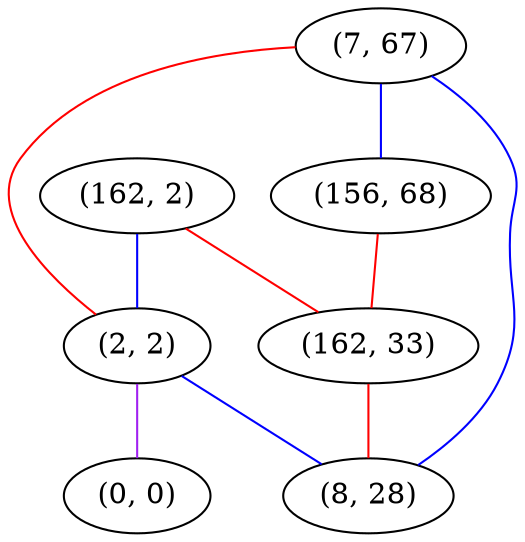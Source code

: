 graph "" {
"(7, 67)";
"(156, 68)";
"(162, 2)";
"(2, 2)";
"(162, 33)";
"(0, 0)";
"(8, 28)";
"(7, 67)" -- "(156, 68)"  [color=blue, key=0, weight=3];
"(7, 67)" -- "(8, 28)"  [color=blue, key=0, weight=3];
"(7, 67)" -- "(2, 2)"  [color=red, key=0, weight=1];
"(156, 68)" -- "(162, 33)"  [color=red, key=0, weight=1];
"(162, 2)" -- "(162, 33)"  [color=red, key=0, weight=1];
"(162, 2)" -- "(2, 2)"  [color=blue, key=0, weight=3];
"(2, 2)" -- "(0, 0)"  [color=purple, key=0, weight=4];
"(2, 2)" -- "(8, 28)"  [color=blue, key=0, weight=3];
"(162, 33)" -- "(8, 28)"  [color=red, key=0, weight=1];
}

